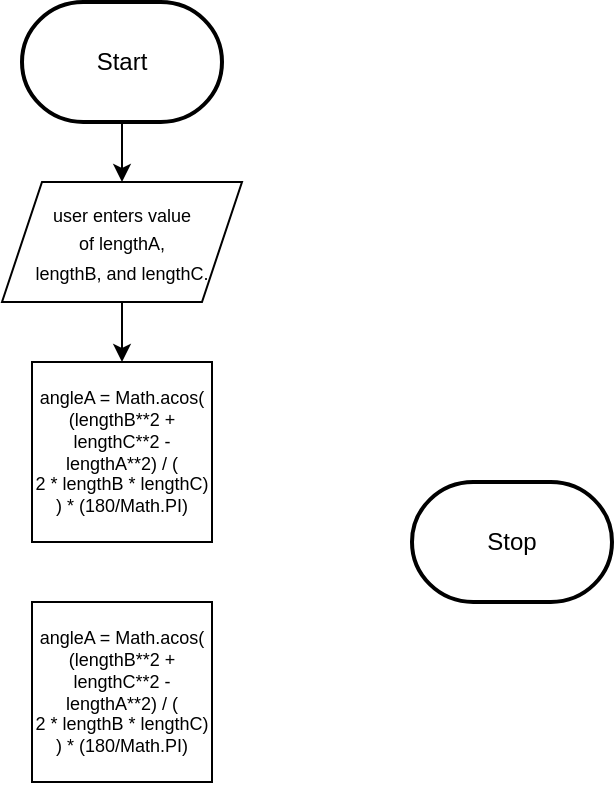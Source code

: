 <mxfile>
    <diagram id="HIP3nbAZw_EuaXWnEj3U" name="Page-1">
        <mxGraphModel dx="426" dy="135" grid="1" gridSize="10" guides="1" tooltips="1" connect="1" arrows="1" fold="1" page="1" pageScale="1" pageWidth="850" pageHeight="1100" math="0" shadow="0">
            <root>
                <mxCell id="0"/>
                <mxCell id="1" parent="0"/>
                <mxCell id="4" style="edgeStyle=orthogonalEdgeStyle;html=1;rounded=0;entryX=0.5;entryY=0;entryDx=0;entryDy=0;" parent="1" source="2" target="19" edge="1">
                    <mxGeometry relative="1" as="geometry">
                        <mxPoint x="280" y="390" as="targetPoint"/>
                    </mxGeometry>
                </mxCell>
                <mxCell id="2" value="Start" style="strokeWidth=2;html=1;shape=mxgraph.flowchart.terminator;whiteSpace=wrap;" parent="1" vertex="1">
                    <mxGeometry x="230" y="310" width="100" height="60" as="geometry"/>
                </mxCell>
                <mxCell id="3" value="Stop" style="strokeWidth=2;html=1;shape=mxgraph.flowchart.terminator;whiteSpace=wrap;" parent="1" vertex="1">
                    <mxGeometry x="425" y="550" width="100" height="60" as="geometry"/>
                </mxCell>
                <mxCell id="21" style="edgeStyle=none;html=1;exitX=0.5;exitY=1;exitDx=0;exitDy=0;entryX=0.5;entryY=0;entryDx=0;entryDy=0;fontSize=9;" edge="1" parent="1" source="19" target="20">
                    <mxGeometry relative="1" as="geometry"/>
                </mxCell>
                <mxCell id="19" value="&lt;font style=&quot;font-size: 9px;&quot;&gt;user enters value&lt;br&gt;of lengthA, &lt;br&gt;lengthB, and lengthC.&lt;/font&gt;" style="shape=parallelogram;perimeter=parallelogramPerimeter;whiteSpace=wrap;html=1;fixedSize=1;" vertex="1" parent="1">
                    <mxGeometry x="220" y="400" width="120" height="60" as="geometry"/>
                </mxCell>
                <mxCell id="20" value="&lt;font style=&quot;font-size: 9px;&quot;&gt;angleA = Math.acos(&lt;br&gt;(lengthB**2 + lengthC**2 - lengthA**2) / (&lt;br&gt;2 * lengthB * lengthC)&lt;br&gt;) * (180/Math.PI)&lt;/font&gt;" style="whiteSpace=wrap;html=1;aspect=fixed;fontSize=9;" vertex="1" parent="1">
                    <mxGeometry x="235" y="490" width="90" height="90" as="geometry"/>
                </mxCell>
                <mxCell id="22" value="&lt;font style=&quot;font-size: 9px;&quot;&gt;angleA = Math.acos(&lt;br&gt;(lengthB**2 + lengthC**2 - lengthA**2) / (&lt;br&gt;2 * lengthB * lengthC)&lt;br&gt;) * (180/Math.PI)&lt;/font&gt;" style="whiteSpace=wrap;html=1;aspect=fixed;fontSize=9;" vertex="1" parent="1">
                    <mxGeometry x="235" y="610" width="90" height="90" as="geometry"/>
                </mxCell>
            </root>
        </mxGraphModel>
    </diagram>
</mxfile>